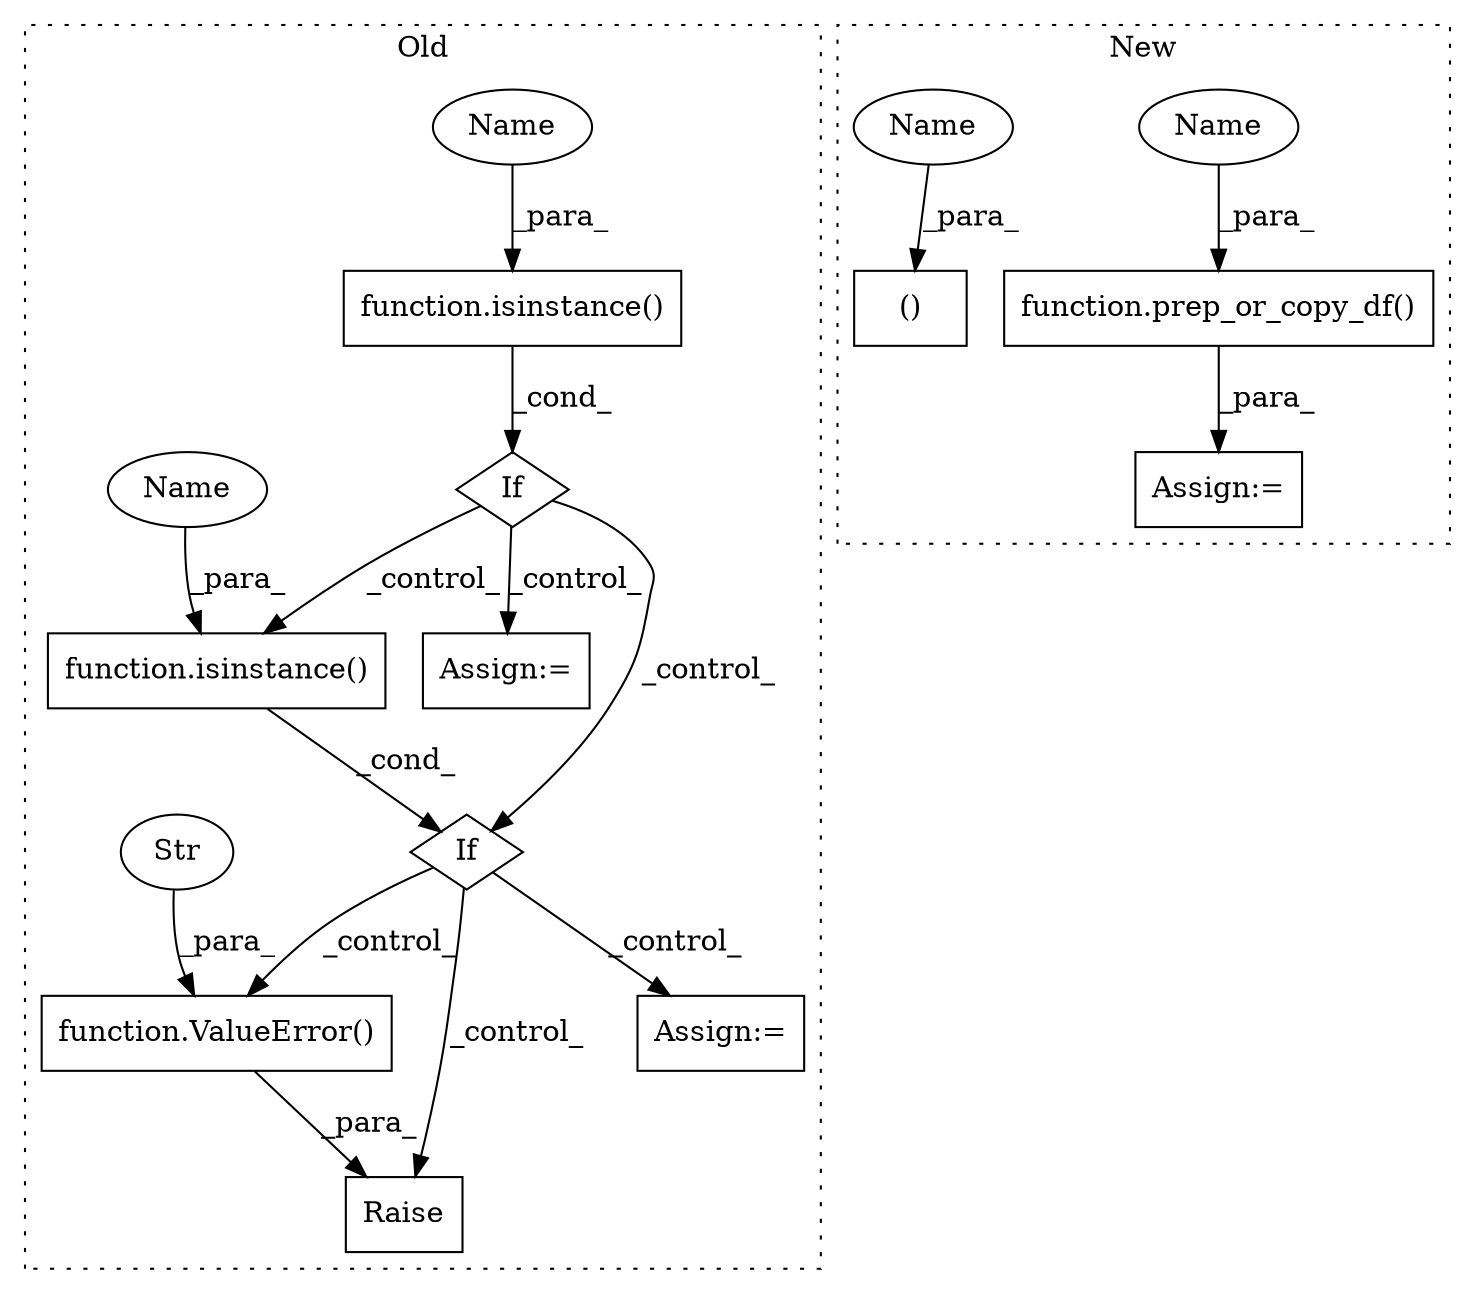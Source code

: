 digraph G {
subgraph cluster0 {
1 [label="function.isinstance()" a="75" s="16831,16858" l="11,1" shape="box"];
3 [label="If" a="96" s="16959" l="0" shape="diamond"];
4 [label="function.isinstance()" a="75" s="16959,16978" l="11,1" shape="box"];
5 [label="If" a="96" s="16828" l="3" shape="diamond"];
6 [label="Raise" a="91" s="17160" l="6" shape="box"];
7 [label="Assign:=" a="68" s="16879" l="3" shape="box"];
9 [label="Assign:=" a="68" s="16999" l="3" shape="box"];
10 [label="function.ValueError()" a="75" s="17166,17232" l="11,1" shape="box"];
11 [label="Str" a="66" s="17177" l="55" shape="ellipse"];
13 [label="Name" a="87" s="16842" l="2" shape="ellipse"];
14 [label="Name" a="87" s="16970" l="2" shape="ellipse"];
label = "Old";
style="dotted";
}
subgraph cluster1 {
2 [label="function.prep_or_copy_df()" a="75" s="17336,17354" l="16,1" shape="box"];
8 [label="Assign:=" a="68" s="17324" l="12" shape="box"];
12 [label="()" a="54" s="17324" l="9" shape="box"];
15 [label="Name" a="87" s="17352" l="2" shape="ellipse"];
16 [label="Name" a="87" s="17322" l="2" shape="ellipse"];
label = "New";
style="dotted";
}
1 -> 5 [label="_cond_"];
2 -> 8 [label="_para_"];
3 -> 6 [label="_control_"];
3 -> 10 [label="_control_"];
3 -> 9 [label="_control_"];
4 -> 3 [label="_cond_"];
5 -> 3 [label="_control_"];
5 -> 7 [label="_control_"];
5 -> 4 [label="_control_"];
10 -> 6 [label="_para_"];
11 -> 10 [label="_para_"];
13 -> 1 [label="_para_"];
14 -> 4 [label="_para_"];
15 -> 2 [label="_para_"];
16 -> 12 [label="_para_"];
}